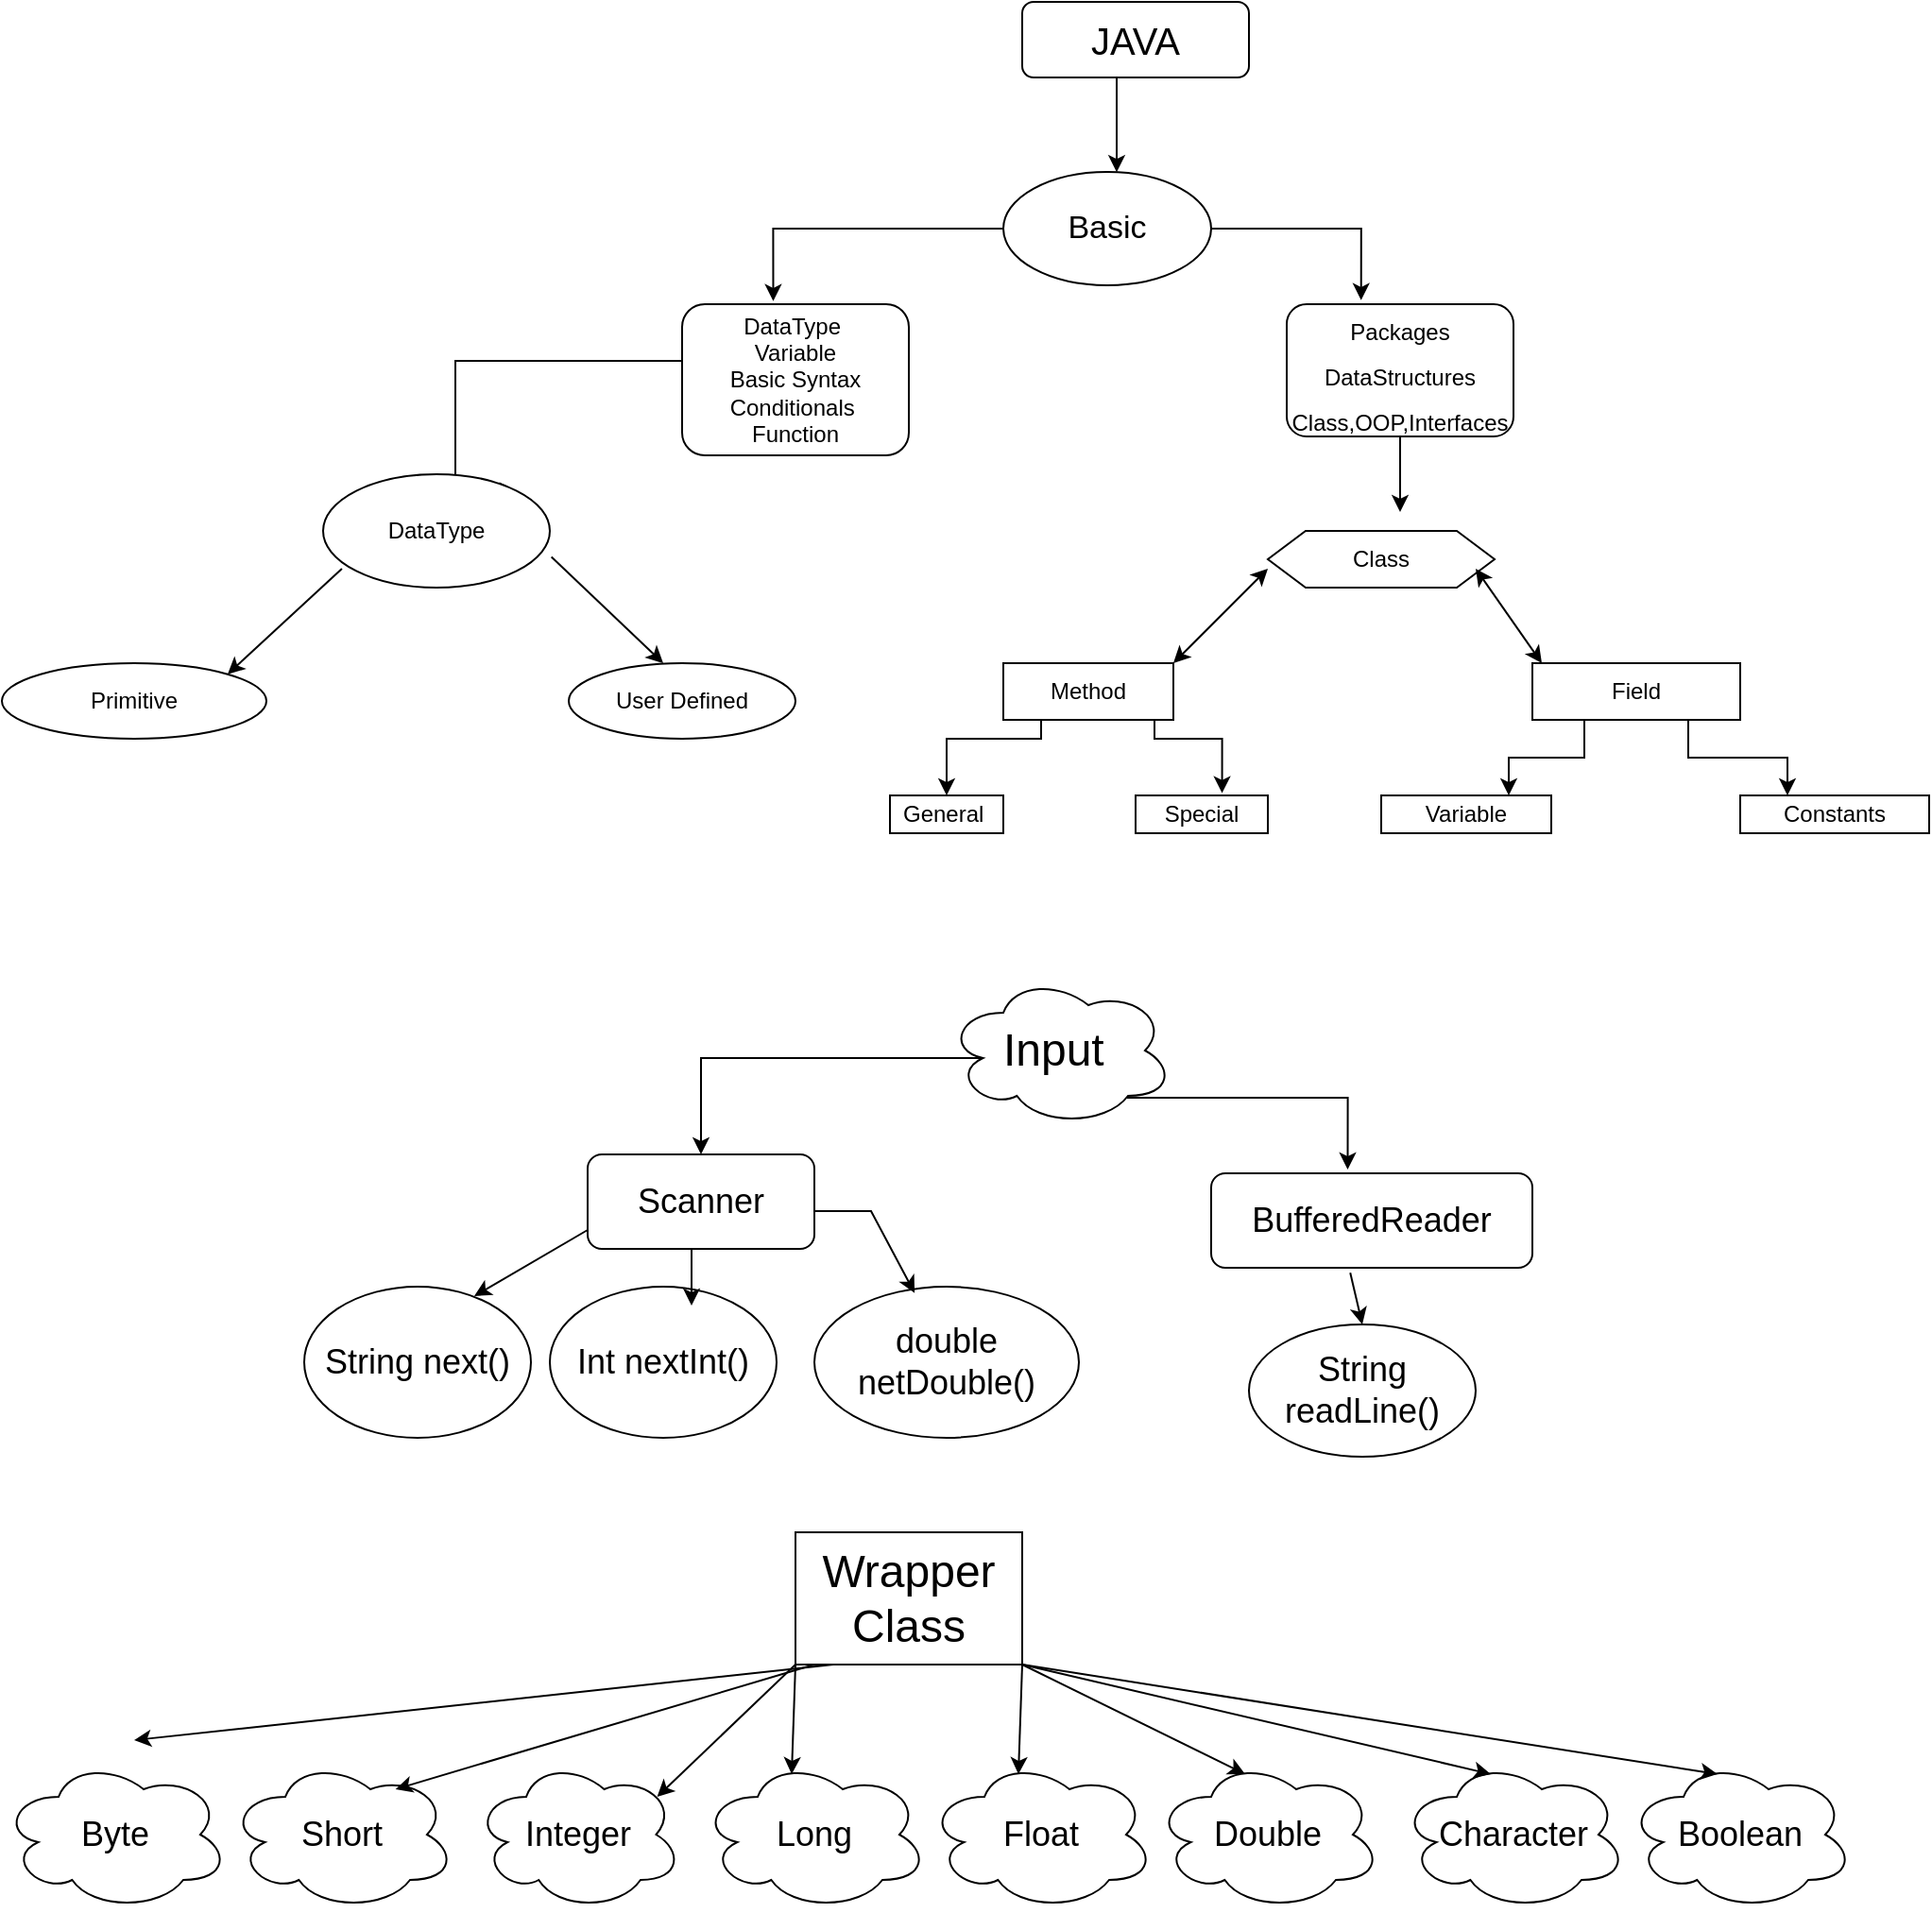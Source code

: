 <mxfile version="20.0.4" type="github">
  <diagram id="sND-rCSmJP05-suhYlH1" name="Page-1">
    <mxGraphModel dx="3667" dy="1140" grid="1" gridSize="10" guides="1" tooltips="1" connect="1" arrows="1" fold="1" page="1" pageScale="1" pageWidth="827" pageHeight="1169" math="0" shadow="0">
      <root>
        <mxCell id="0" />
        <mxCell id="1" parent="0" />
        <mxCell id="pi0GS6j_OADM4Y7yktkx-3" style="edgeStyle=orthogonalEdgeStyle;rounded=0;orthogonalLoop=1;jettySize=auto;html=1;fontSize=20;" edge="1" parent="1" target="pi0GS6j_OADM4Y7yktkx-2">
          <mxGeometry relative="1" as="geometry">
            <mxPoint x="380" y="90" as="sourcePoint" />
            <Array as="points">
              <mxPoint x="380" y="70" />
              <mxPoint x="380" y="70" />
            </Array>
          </mxGeometry>
        </mxCell>
        <mxCell id="pi0GS6j_OADM4Y7yktkx-1" value="&lt;font style=&quot;font-size: 20px;&quot;&gt;JAVA&lt;/font&gt;" style="rounded=1;whiteSpace=wrap;html=1;" vertex="1" parent="1">
          <mxGeometry x="330" y="30" width="120" height="40" as="geometry" />
        </mxCell>
        <mxCell id="pi0GS6j_OADM4Y7yktkx-6" style="edgeStyle=orthogonalEdgeStyle;rounded=0;orthogonalLoop=1;jettySize=auto;html=1;entryX=0.328;entryY=-0.03;entryDx=0;entryDy=0;entryPerimeter=0;fontSize=12;" edge="1" parent="1" source="pi0GS6j_OADM4Y7yktkx-2" target="pi0GS6j_OADM4Y7yktkx-4">
          <mxGeometry relative="1" as="geometry" />
        </mxCell>
        <mxCell id="pi0GS6j_OADM4Y7yktkx-10" style="edgeStyle=orthogonalEdgeStyle;rounded=0;orthogonalLoop=1;jettySize=auto;html=1;exitX=0;exitY=0.5;exitDx=0;exitDy=0;entryX=0.402;entryY=-0.02;entryDx=0;entryDy=0;entryPerimeter=0;fontSize=12;" edge="1" parent="1" source="pi0GS6j_OADM4Y7yktkx-2" target="pi0GS6j_OADM4Y7yktkx-7">
          <mxGeometry relative="1" as="geometry" />
        </mxCell>
        <mxCell id="pi0GS6j_OADM4Y7yktkx-2" value="&lt;font style=&quot;font-size: 17px;&quot;&gt;Basic&lt;/font&gt;" style="ellipse;whiteSpace=wrap;html=1;" vertex="1" parent="1">
          <mxGeometry x="320" y="120" width="110" height="60" as="geometry" />
        </mxCell>
        <mxCell id="pi0GS6j_OADM4Y7yktkx-16" style="edgeStyle=orthogonalEdgeStyle;rounded=0;orthogonalLoop=1;jettySize=auto;html=1;fontSize=12;" edge="1" parent="1" source="pi0GS6j_OADM4Y7yktkx-4">
          <mxGeometry relative="1" as="geometry">
            <mxPoint x="530" y="300" as="targetPoint" />
          </mxGeometry>
        </mxCell>
        <mxCell id="pi0GS6j_OADM4Y7yktkx-4" value="&lt;font style=&quot;font-size: 12px;&quot;&gt;Packages&lt;br&gt;DataStructures&lt;br&gt;Class,OOP,Interfaces&lt;br&gt;&lt;/font&gt;" style="rounded=1;whiteSpace=wrap;html=1;fontSize=20;" vertex="1" parent="1">
          <mxGeometry x="470" y="190" width="120" height="70" as="geometry" />
        </mxCell>
        <mxCell id="pi0GS6j_OADM4Y7yktkx-35" style="edgeStyle=orthogonalEdgeStyle;rounded=0;orthogonalLoop=1;jettySize=auto;html=1;exitX=0.25;exitY=1;exitDx=0;exitDy=0;entryX=1;entryY=0;entryDx=0;entryDy=0;fontSize=12;" edge="1" parent="1" source="pi0GS6j_OADM4Y7yktkx-7" target="pi0GS6j_OADM4Y7yktkx-34">
          <mxGeometry relative="1" as="geometry">
            <Array as="points">
              <mxPoint x="180" y="220" />
              <mxPoint x="30" y="220" />
              <mxPoint x="30" y="289" />
            </Array>
          </mxGeometry>
        </mxCell>
        <mxCell id="pi0GS6j_OADM4Y7yktkx-7" value="DataType&amp;nbsp;&lt;br&gt;Variable&lt;br&gt;Basic Syntax&lt;br&gt;Conditionals&amp;nbsp;&lt;br&gt;Function" style="rounded=1;whiteSpace=wrap;html=1;fontSize=12;" vertex="1" parent="1">
          <mxGeometry x="150" y="190" width="120" height="80" as="geometry" />
        </mxCell>
        <mxCell id="pi0GS6j_OADM4Y7yktkx-15" value="Class" style="shape=hexagon;perimeter=hexagonPerimeter2;whiteSpace=wrap;html=1;fixedSize=1;fontSize=12;" vertex="1" parent="1">
          <mxGeometry x="460" y="310" width="120" height="30" as="geometry" />
        </mxCell>
        <mxCell id="pi0GS6j_OADM4Y7yktkx-17" value="" style="endArrow=classic;startArrow=classic;html=1;rounded=0;fontSize=12;" edge="1" parent="1">
          <mxGeometry width="50" height="50" relative="1" as="geometry">
            <mxPoint x="410" y="380" as="sourcePoint" />
            <mxPoint x="460" y="330" as="targetPoint" />
          </mxGeometry>
        </mxCell>
        <mxCell id="pi0GS6j_OADM4Y7yktkx-19" value="" style="endArrow=classic;startArrow=classic;html=1;rounded=0;fontSize=12;" edge="1" parent="1">
          <mxGeometry width="50" height="50" relative="1" as="geometry">
            <mxPoint x="605" y="380" as="sourcePoint" />
            <mxPoint x="570" y="330" as="targetPoint" />
          </mxGeometry>
        </mxCell>
        <mxCell id="pi0GS6j_OADM4Y7yktkx-25" style="edgeStyle=orthogonalEdgeStyle;rounded=0;orthogonalLoop=1;jettySize=auto;html=1;exitX=0;exitY=0.5;exitDx=0;exitDy=0;entryX=0.5;entryY=0;entryDx=0;entryDy=0;fontSize=12;" edge="1" parent="1" source="pi0GS6j_OADM4Y7yktkx-21" target="pi0GS6j_OADM4Y7yktkx-23">
          <mxGeometry relative="1" as="geometry">
            <Array as="points">
              <mxPoint x="340" y="395" />
              <mxPoint x="340" y="420" />
              <mxPoint x="290" y="420" />
            </Array>
          </mxGeometry>
        </mxCell>
        <mxCell id="pi0GS6j_OADM4Y7yktkx-27" style="edgeStyle=orthogonalEdgeStyle;rounded=0;orthogonalLoop=1;jettySize=auto;html=1;exitX=1;exitY=0.5;exitDx=0;exitDy=0;entryX=0.654;entryY=-0.06;entryDx=0;entryDy=0;entryPerimeter=0;fontSize=12;" edge="1" parent="1" source="pi0GS6j_OADM4Y7yktkx-21" target="pi0GS6j_OADM4Y7yktkx-24">
          <mxGeometry relative="1" as="geometry">
            <Array as="points">
              <mxPoint x="400" y="395" />
              <mxPoint x="400" y="420" />
              <mxPoint x="436" y="420" />
            </Array>
          </mxGeometry>
        </mxCell>
        <mxCell id="pi0GS6j_OADM4Y7yktkx-21" value="Method" style="whiteSpace=wrap;html=1;fontSize=12;" vertex="1" parent="1">
          <mxGeometry x="320" y="380" width="90" height="30" as="geometry" />
        </mxCell>
        <mxCell id="pi0GS6j_OADM4Y7yktkx-32" style="edgeStyle=orthogonalEdgeStyle;rounded=0;orthogonalLoop=1;jettySize=auto;html=1;exitX=0.25;exitY=1;exitDx=0;exitDy=0;entryX=0.75;entryY=0;entryDx=0;entryDy=0;fontSize=12;" edge="1" parent="1" source="pi0GS6j_OADM4Y7yktkx-22" target="pi0GS6j_OADM4Y7yktkx-28">
          <mxGeometry relative="1" as="geometry" />
        </mxCell>
        <mxCell id="pi0GS6j_OADM4Y7yktkx-33" style="edgeStyle=orthogonalEdgeStyle;rounded=0;orthogonalLoop=1;jettySize=auto;html=1;exitX=0.75;exitY=1;exitDx=0;exitDy=0;fontSize=12;entryX=0.25;entryY=0;entryDx=0;entryDy=0;" edge="1" parent="1" source="pi0GS6j_OADM4Y7yktkx-22" target="pi0GS6j_OADM4Y7yktkx-29">
          <mxGeometry relative="1" as="geometry">
            <mxPoint x="730" y="440" as="targetPoint" />
          </mxGeometry>
        </mxCell>
        <mxCell id="pi0GS6j_OADM4Y7yktkx-22" value="Field" style="whiteSpace=wrap;html=1;fontSize=12;" vertex="1" parent="1">
          <mxGeometry x="600" y="380" width="110" height="30" as="geometry" />
        </mxCell>
        <mxCell id="pi0GS6j_OADM4Y7yktkx-23" value="General&amp;nbsp;" style="whiteSpace=wrap;html=1;fontSize=12;" vertex="1" parent="1">
          <mxGeometry x="260" y="450" width="60" height="20" as="geometry" />
        </mxCell>
        <mxCell id="pi0GS6j_OADM4Y7yktkx-24" value="Special" style="whiteSpace=wrap;html=1;fontSize=12;" vertex="1" parent="1">
          <mxGeometry x="390" y="450" width="70" height="20" as="geometry" />
        </mxCell>
        <mxCell id="pi0GS6j_OADM4Y7yktkx-28" value="Variable" style="whiteSpace=wrap;html=1;fontSize=12;" vertex="1" parent="1">
          <mxGeometry x="520" y="450" width="90" height="20" as="geometry" />
        </mxCell>
        <mxCell id="pi0GS6j_OADM4Y7yktkx-29" value="Constants" style="whiteSpace=wrap;html=1;fontSize=12;" vertex="1" parent="1">
          <mxGeometry x="710" y="450" width="100" height="20" as="geometry" />
        </mxCell>
        <mxCell id="pi0GS6j_OADM4Y7yktkx-34" value="DataType" style="ellipse;whiteSpace=wrap;html=1;fontSize=12;" vertex="1" parent="1">
          <mxGeometry x="-40" y="280" width="120" height="60" as="geometry" />
        </mxCell>
        <mxCell id="pi0GS6j_OADM4Y7yktkx-37" value="Primitive" style="ellipse;whiteSpace=wrap;html=1;fontSize=12;" vertex="1" parent="1">
          <mxGeometry x="-210" y="380" width="140" height="40" as="geometry" />
        </mxCell>
        <mxCell id="pi0GS6j_OADM4Y7yktkx-38" value="User Defined" style="ellipse;whiteSpace=wrap;html=1;fontSize=12;" vertex="1" parent="1">
          <mxGeometry x="90" y="380" width="120" height="40" as="geometry" />
        </mxCell>
        <mxCell id="pi0GS6j_OADM4Y7yktkx-42" value="" style="endArrow=classic;html=1;rounded=0;fontSize=12;entryX=1;entryY=0;entryDx=0;entryDy=0;exitX=0.083;exitY=0.833;exitDx=0;exitDy=0;exitPerimeter=0;" edge="1" parent="1" source="pi0GS6j_OADM4Y7yktkx-34" target="pi0GS6j_OADM4Y7yktkx-37">
          <mxGeometry width="50" height="50" relative="1" as="geometry">
            <mxPoint x="-30" y="320" as="sourcePoint" />
            <mxPoint x="-50" y="420" as="targetPoint" />
          </mxGeometry>
        </mxCell>
        <mxCell id="pi0GS6j_OADM4Y7yktkx-43" value="" style="endArrow=classic;html=1;rounded=0;fontSize=12;exitX=1.007;exitY=0.729;exitDx=0;exitDy=0;exitPerimeter=0;" edge="1" parent="1" source="pi0GS6j_OADM4Y7yktkx-34">
          <mxGeometry width="50" height="50" relative="1" as="geometry">
            <mxPoint x="90" y="310" as="sourcePoint" />
            <mxPoint x="140" y="380" as="targetPoint" />
          </mxGeometry>
        </mxCell>
        <mxCell id="pi0GS6j_OADM4Y7yktkx-52" style="edgeStyle=orthogonalEdgeStyle;rounded=0;orthogonalLoop=1;jettySize=auto;html=1;exitX=0.16;exitY=0.55;exitDx=0;exitDy=0;exitPerimeter=0;entryX=0.75;entryY=0;entryDx=0;entryDy=0;entryPerimeter=0;fontSize=24;" edge="1" parent="1" source="pi0GS6j_OADM4Y7yktkx-46">
          <mxGeometry relative="1" as="geometry">
            <mxPoint x="160" y="640" as="targetPoint" />
            <Array as="points">
              <mxPoint x="160" y="589" />
            </Array>
          </mxGeometry>
        </mxCell>
        <mxCell id="pi0GS6j_OADM4Y7yktkx-53" style="edgeStyle=orthogonalEdgeStyle;rounded=0;orthogonalLoop=1;jettySize=auto;html=1;exitX=0.8;exitY=0.8;exitDx=0;exitDy=0;exitPerimeter=0;entryX=0.425;entryY=-0.04;entryDx=0;entryDy=0;entryPerimeter=0;fontSize=24;" edge="1" parent="1" source="pi0GS6j_OADM4Y7yktkx-46" target="pi0GS6j_OADM4Y7yktkx-55">
          <mxGeometry relative="1" as="geometry">
            <mxPoint x="395" y="640" as="targetPoint" />
            <Array as="points">
              <mxPoint x="502" y="610" />
            </Array>
          </mxGeometry>
        </mxCell>
        <mxCell id="pi0GS6j_OADM4Y7yktkx-46" value="Input&amp;nbsp;" style="ellipse;shape=cloud;whiteSpace=wrap;html=1;fontSize=24;" vertex="1" parent="1">
          <mxGeometry x="290" y="545" width="120" height="80" as="geometry" />
        </mxCell>
        <mxCell id="pi0GS6j_OADM4Y7yktkx-54" value="&lt;span style=&quot;font-size: 18px;&quot;&gt;Scanner&lt;/span&gt;" style="rounded=1;whiteSpace=wrap;html=1;fontSize=10;" vertex="1" parent="1">
          <mxGeometry x="100" y="640" width="120" height="50" as="geometry" />
        </mxCell>
        <mxCell id="pi0GS6j_OADM4Y7yktkx-55" value="&lt;font style=&quot;font-size: 18px;&quot;&gt;BufferedReader&lt;/font&gt;" style="rounded=1;whiteSpace=wrap;html=1;fontSize=10;" vertex="1" parent="1">
          <mxGeometry x="430" y="650" width="170" height="50" as="geometry" />
        </mxCell>
        <mxCell id="pi0GS6j_OADM4Y7yktkx-56" value="String next()" style="ellipse;whiteSpace=wrap;html=1;fontSize=18;" vertex="1" parent="1">
          <mxGeometry x="-50" y="710" width="120" height="80" as="geometry" />
        </mxCell>
        <mxCell id="pi0GS6j_OADM4Y7yktkx-57" value="Int nextInt()" style="ellipse;whiteSpace=wrap;html=1;fontSize=18;" vertex="1" parent="1">
          <mxGeometry x="80" y="710" width="120" height="80" as="geometry" />
        </mxCell>
        <mxCell id="pi0GS6j_OADM4Y7yktkx-58" value="double netDouble()" style="ellipse;whiteSpace=wrap;html=1;fontSize=18;" vertex="1" parent="1">
          <mxGeometry x="220" y="710" width="140" height="80" as="geometry" />
        </mxCell>
        <mxCell id="pi0GS6j_OADM4Y7yktkx-60" value="" style="endArrow=classic;html=1;rounded=0;fontSize=18;" edge="1" parent="1">
          <mxGeometry width="50" height="50" relative="1" as="geometry">
            <mxPoint x="100" y="680" as="sourcePoint" />
            <mxPoint x="40" y="715" as="targetPoint" />
            <Array as="points">
              <mxPoint x="100" y="680" />
            </Array>
          </mxGeometry>
        </mxCell>
        <mxCell id="pi0GS6j_OADM4Y7yktkx-63" value="" style="endArrow=classic;html=1;rounded=0;fontSize=18;" edge="1" parent="1">
          <mxGeometry width="50" height="50" relative="1" as="geometry">
            <mxPoint x="155" y="690" as="sourcePoint" />
            <mxPoint x="155" y="720" as="targetPoint" />
          </mxGeometry>
        </mxCell>
        <mxCell id="pi0GS6j_OADM4Y7yktkx-64" value="" style="endArrow=classic;html=1;rounded=0;fontSize=18;entryX=0.379;entryY=0.042;entryDx=0;entryDy=0;entryPerimeter=0;" edge="1" parent="1" target="pi0GS6j_OADM4Y7yktkx-58">
          <mxGeometry width="50" height="50" relative="1" as="geometry">
            <mxPoint x="220" y="670" as="sourcePoint" />
            <mxPoint x="250" y="700" as="targetPoint" />
            <Array as="points">
              <mxPoint x="250" y="670" />
            </Array>
          </mxGeometry>
        </mxCell>
        <mxCell id="pi0GS6j_OADM4Y7yktkx-65" value="String readLine()" style="ellipse;whiteSpace=wrap;html=1;fontSize=18;" vertex="1" parent="1">
          <mxGeometry x="450" y="730" width="120" height="70" as="geometry" />
        </mxCell>
        <mxCell id="pi0GS6j_OADM4Y7yktkx-66" value="" style="endArrow=classic;html=1;rounded=0;fontSize=18;entryX=0.5;entryY=0;entryDx=0;entryDy=0;exitX=0.433;exitY=1.053;exitDx=0;exitDy=0;exitPerimeter=0;" edge="1" parent="1" source="pi0GS6j_OADM4Y7yktkx-55" target="pi0GS6j_OADM4Y7yktkx-65">
          <mxGeometry width="50" height="50" relative="1" as="geometry">
            <mxPoint x="270" y="670" as="sourcePoint" />
            <mxPoint x="320" y="620" as="targetPoint" />
          </mxGeometry>
        </mxCell>
        <mxCell id="pi0GS6j_OADM4Y7yktkx-67" value="&lt;font style=&quot;font-size: 24px;&quot;&gt;&lt;font style=&quot;&quot;&gt;Wrappe&lt;/font&gt;r Class&lt;/font&gt;" style="whiteSpace=wrap;html=1;fontSize=18;" vertex="1" parent="1">
          <mxGeometry x="210" y="840" width="120" height="70" as="geometry" />
        </mxCell>
        <mxCell id="pi0GS6j_OADM4Y7yktkx-68" value="Integer" style="ellipse;shape=cloud;whiteSpace=wrap;html=1;fontSize=18;" vertex="1" parent="1">
          <mxGeometry x="40" y="960" width="110" height="80" as="geometry" />
        </mxCell>
        <mxCell id="pi0GS6j_OADM4Y7yktkx-69" value="Long" style="ellipse;shape=cloud;whiteSpace=wrap;html=1;fontSize=18;" vertex="1" parent="1">
          <mxGeometry x="160" y="960" width="120" height="80" as="geometry" />
        </mxCell>
        <mxCell id="pi0GS6j_OADM4Y7yktkx-70" value="Float" style="ellipse;shape=cloud;whiteSpace=wrap;html=1;fontSize=18;" vertex="1" parent="1">
          <mxGeometry x="280" y="960" width="120" height="80" as="geometry" />
        </mxCell>
        <mxCell id="pi0GS6j_OADM4Y7yktkx-71" value="Double" style="ellipse;shape=cloud;whiteSpace=wrap;html=1;fontSize=18;" vertex="1" parent="1">
          <mxGeometry x="400" y="960" width="120" height="80" as="geometry" />
        </mxCell>
        <mxCell id="pi0GS6j_OADM4Y7yktkx-72" value="Short" style="ellipse;shape=cloud;whiteSpace=wrap;html=1;fontSize=18;" vertex="1" parent="1">
          <mxGeometry x="-90" y="960" width="120" height="80" as="geometry" />
        </mxCell>
        <mxCell id="pi0GS6j_OADM4Y7yktkx-73" value="Byte" style="ellipse;shape=cloud;whiteSpace=wrap;html=1;fontSize=18;" vertex="1" parent="1">
          <mxGeometry x="-210" y="960" width="120" height="80" as="geometry" />
        </mxCell>
        <mxCell id="pi0GS6j_OADM4Y7yktkx-74" value="Character" style="ellipse;shape=cloud;whiteSpace=wrap;html=1;fontSize=18;" vertex="1" parent="1">
          <mxGeometry x="530" y="960" width="120" height="80" as="geometry" />
        </mxCell>
        <mxCell id="pi0GS6j_OADM4Y7yktkx-75" value="Boolean" style="ellipse;shape=cloud;whiteSpace=wrap;html=1;fontSize=18;" vertex="1" parent="1">
          <mxGeometry x="650" y="960" width="120" height="80" as="geometry" />
        </mxCell>
        <mxCell id="pi0GS6j_OADM4Y7yktkx-80" value="" style="endArrow=classic;html=1;rounded=0;fontSize=24;" edge="1" parent="1">
          <mxGeometry width="50" height="50" relative="1" as="geometry">
            <mxPoint x="230" y="910" as="sourcePoint" />
            <mxPoint x="-140" y="950" as="targetPoint" />
          </mxGeometry>
        </mxCell>
        <mxCell id="pi0GS6j_OADM4Y7yktkx-81" value="" style="endArrow=classic;html=1;rounded=0;fontSize=24;entryX=0.736;entryY=0.2;entryDx=0;entryDy=0;entryPerimeter=0;" edge="1" parent="1" target="pi0GS6j_OADM4Y7yktkx-72">
          <mxGeometry width="50" height="50" relative="1" as="geometry">
            <mxPoint x="220" y="910" as="sourcePoint" />
            <mxPoint x="240" y="820" as="targetPoint" />
          </mxGeometry>
        </mxCell>
        <mxCell id="pi0GS6j_OADM4Y7yktkx-82" value="" style="endArrow=classic;html=1;rounded=0;fontSize=24;entryX=0.88;entryY=0.25;entryDx=0;entryDy=0;entryPerimeter=0;exitX=0;exitY=1;exitDx=0;exitDy=0;" edge="1" parent="1" source="pi0GS6j_OADM4Y7yktkx-67" target="pi0GS6j_OADM4Y7yktkx-68">
          <mxGeometry width="50" height="50" relative="1" as="geometry">
            <mxPoint x="190" y="870" as="sourcePoint" />
            <mxPoint x="240" y="820" as="targetPoint" />
          </mxGeometry>
        </mxCell>
        <mxCell id="pi0GS6j_OADM4Y7yktkx-83" value="" style="endArrow=classic;html=1;rounded=0;fontSize=24;entryX=0.4;entryY=0.1;entryDx=0;entryDy=0;entryPerimeter=0;exitX=1;exitY=1;exitDx=0;exitDy=0;" edge="1" parent="1" source="pi0GS6j_OADM4Y7yktkx-67" target="pi0GS6j_OADM4Y7yktkx-70">
          <mxGeometry width="50" height="50" relative="1" as="geometry">
            <mxPoint x="190" y="870" as="sourcePoint" />
            <mxPoint x="240" y="820" as="targetPoint" />
          </mxGeometry>
        </mxCell>
        <mxCell id="pi0GS6j_OADM4Y7yktkx-84" value="" style="endArrow=classic;html=1;rounded=0;fontSize=24;entryX=0.4;entryY=0.1;entryDx=0;entryDy=0;entryPerimeter=0;" edge="1" parent="1" target="pi0GS6j_OADM4Y7yktkx-69">
          <mxGeometry width="50" height="50" relative="1" as="geometry">
            <mxPoint x="210" y="910" as="sourcePoint" />
            <mxPoint x="220" y="820" as="targetPoint" />
          </mxGeometry>
        </mxCell>
        <mxCell id="pi0GS6j_OADM4Y7yktkx-85" value="" style="endArrow=classic;html=1;rounded=0;fontSize=24;entryX=0.4;entryY=0.1;entryDx=0;entryDy=0;entryPerimeter=0;" edge="1" parent="1" target="pi0GS6j_OADM4Y7yktkx-74">
          <mxGeometry width="50" height="50" relative="1" as="geometry">
            <mxPoint x="330" y="910" as="sourcePoint" />
            <mxPoint x="240" y="820" as="targetPoint" />
          </mxGeometry>
        </mxCell>
        <mxCell id="pi0GS6j_OADM4Y7yktkx-86" value="" style="endArrow=classic;html=1;rounded=0;fontSize=24;entryX=0.4;entryY=0.1;entryDx=0;entryDy=0;entryPerimeter=0;" edge="1" parent="1" target="pi0GS6j_OADM4Y7yktkx-71">
          <mxGeometry width="50" height="50" relative="1" as="geometry">
            <mxPoint x="330" y="910" as="sourcePoint" />
            <mxPoint x="240" y="820" as="targetPoint" />
          </mxGeometry>
        </mxCell>
        <mxCell id="pi0GS6j_OADM4Y7yktkx-92" value="" style="endArrow=classic;html=1;rounded=0;fontSize=24;entryX=0.4;entryY=0.1;entryDx=0;entryDy=0;entryPerimeter=0;" edge="1" parent="1" target="pi0GS6j_OADM4Y7yktkx-75">
          <mxGeometry width="50" height="50" relative="1" as="geometry">
            <mxPoint x="330" y="910" as="sourcePoint" />
            <mxPoint x="530" y="820" as="targetPoint" />
          </mxGeometry>
        </mxCell>
      </root>
    </mxGraphModel>
  </diagram>
</mxfile>
